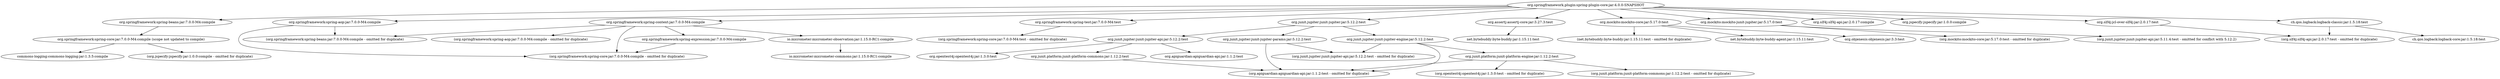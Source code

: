digraph core {
	"org.springframework.plugin:spring-plugin-core:jar:4.0.0-SNAPSHOT" -> "org.springframework:spring-beans:jar:7.0.0-M4:compile" ; 
	"org.springframework.plugin:spring-plugin-core:jar:4.0.0-SNAPSHOT" -> "org.springframework:spring-context:jar:7.0.0-M4:compile" ; 
	"org.springframework.plugin:spring-plugin-core:jar:4.0.0-SNAPSHOT" -> "org.springframework:spring-aop:jar:7.0.0-M4:compile" ; 
	"org.springframework.plugin:spring-plugin-core:jar:4.0.0-SNAPSHOT" -> "org.springframework:spring-test:jar:7.0.0-M4:test" ; 
	"org.springframework.plugin:spring-plugin-core:jar:4.0.0-SNAPSHOT" -> "org.junit.jupiter:junit-jupiter:jar:5.12.2:test" ; 
	"org.springframework.plugin:spring-plugin-core:jar:4.0.0-SNAPSHOT" -> "org.assertj:assertj-core:jar:3.27.3:test" ; 
	"org.springframework.plugin:spring-plugin-core:jar:4.0.0-SNAPSHOT" -> "org.mockito:mockito-core:jar:5.17.0:test" ; 
	"org.springframework.plugin:spring-plugin-core:jar:4.0.0-SNAPSHOT" -> "org.mockito:mockito-junit-jupiter:jar:5.17.0:test" ; 
	"org.springframework.plugin:spring-plugin-core:jar:4.0.0-SNAPSHOT" -> "org.slf4j:slf4j-api:jar:2.0.17:compile" ; 
	"org.springframework.plugin:spring-plugin-core:jar:4.0.0-SNAPSHOT" -> "org.jspecify:jspecify:jar:1.0.0:compile" ; 
	"org.springframework.plugin:spring-plugin-core:jar:4.0.0-SNAPSHOT" -> "org.slf4j:jcl-over-slf4j:jar:2.0.17:test" ; 
	"org.springframework.plugin:spring-plugin-core:jar:4.0.0-SNAPSHOT" -> "ch.qos.logback:logback-classic:jar:1.5.18:test" ; 
	"org.springframework:spring-beans:jar:7.0.0-M4:compile" -> "org.springframework:spring-core:jar:7.0.0-M4:compile (scope not updated to compile)" ; 
	"org.springframework:spring-core:jar:7.0.0-M4:compile (scope not updated to compile)" -> "commons-logging:commons-logging:jar:1.3.5:compile" ; 
	"org.springframework:spring-core:jar:7.0.0-M4:compile (scope not updated to compile)" -> "(org.jspecify:jspecify:jar:1.0.0:compile - omitted for duplicate)" ; 
	"org.springframework:spring-context:jar:7.0.0-M4:compile" -> "(org.springframework:spring-aop:jar:7.0.0-M4:compile - omitted for duplicate)" ; 
	"org.springframework:spring-context:jar:7.0.0-M4:compile" -> "(org.springframework:spring-beans:jar:7.0.0-M4:compile - omitted for duplicate)" ; 
	"org.springframework:spring-context:jar:7.0.0-M4:compile" -> "(org.springframework:spring-core:jar:7.0.0-M4:compile - omitted for duplicate)" ; 
	"org.springframework:spring-context:jar:7.0.0-M4:compile" -> "org.springframework:spring-expression:jar:7.0.0-M4:compile" ; 
	"org.springframework:spring-context:jar:7.0.0-M4:compile" -> "io.micrometer:micrometer-observation:jar:1.15.0-RC1:compile" ; 
	"org.springframework:spring-expression:jar:7.0.0-M4:compile" -> "(org.springframework:spring-core:jar:7.0.0-M4:compile - omitted for duplicate)" ; 
	"io.micrometer:micrometer-observation:jar:1.15.0-RC1:compile" -> "io.micrometer:micrometer-commons:jar:1.15.0-RC1:compile" ; 
	"org.springframework:spring-aop:jar:7.0.0-M4:compile" -> "(org.springframework:spring-beans:jar:7.0.0-M4:compile - omitted for duplicate)" ; 
	"org.springframework:spring-aop:jar:7.0.0-M4:compile" -> "(org.springframework:spring-core:jar:7.0.0-M4:compile - omitted for duplicate)" ; 
	"org.springframework:spring-test:jar:7.0.0-M4:test" -> "(org.springframework:spring-core:jar:7.0.0-M4:test - omitted for duplicate)" ; 
	"org.junit.jupiter:junit-jupiter:jar:5.12.2:test" -> "org.junit.jupiter:junit-jupiter-api:jar:5.12.2:test" ; 
	"org.junit.jupiter:junit-jupiter:jar:5.12.2:test" -> "org.junit.jupiter:junit-jupiter-params:jar:5.12.2:test" ; 
	"org.junit.jupiter:junit-jupiter:jar:5.12.2:test" -> "org.junit.jupiter:junit-jupiter-engine:jar:5.12.2:test" ; 
	"org.junit.jupiter:junit-jupiter-api:jar:5.12.2:test" -> "org.opentest4j:opentest4j:jar:1.3.0:test" ; 
	"org.junit.jupiter:junit-jupiter-api:jar:5.12.2:test" -> "org.junit.platform:junit-platform-commons:jar:1.12.2:test" ; 
	"org.junit.jupiter:junit-jupiter-api:jar:5.12.2:test" -> "org.apiguardian:apiguardian-api:jar:1.1.2:test" ; 
	"org.junit.platform:junit-platform-commons:jar:1.12.2:test" -> "(org.apiguardian:apiguardian-api:jar:1.1.2:test - omitted for duplicate)" ; 
	"org.junit.jupiter:junit-jupiter-params:jar:5.12.2:test" -> "(org.junit.jupiter:junit-jupiter-api:jar:5.12.2:test - omitted for duplicate)" ; 
	"org.junit.jupiter:junit-jupiter-params:jar:5.12.2:test" -> "(org.apiguardian:apiguardian-api:jar:1.1.2:test - omitted for duplicate)" ; 
	"org.junit.jupiter:junit-jupiter-engine:jar:5.12.2:test" -> "org.junit.platform:junit-platform-engine:jar:1.12.2:test" ; 
	"org.junit.jupiter:junit-jupiter-engine:jar:5.12.2:test" -> "(org.junit.jupiter:junit-jupiter-api:jar:5.12.2:test - omitted for duplicate)" ; 
	"org.junit.jupiter:junit-jupiter-engine:jar:5.12.2:test" -> "(org.apiguardian:apiguardian-api:jar:1.1.2:test - omitted for duplicate)" ; 
	"org.junit.platform:junit-platform-engine:jar:1.12.2:test" -> "(org.opentest4j:opentest4j:jar:1.3.0:test - omitted for duplicate)" ; 
	"org.junit.platform:junit-platform-engine:jar:1.12.2:test" -> "(org.junit.platform:junit-platform-commons:jar:1.12.2:test - omitted for duplicate)" ; 
	"org.junit.platform:junit-platform-engine:jar:1.12.2:test" -> "(org.apiguardian:apiguardian-api:jar:1.1.2:test - omitted for duplicate)" ; 
	"org.assertj:assertj-core:jar:3.27.3:test" -> "net.bytebuddy:byte-buddy:jar:1.15.11:test" ; 
	"org.mockito:mockito-core:jar:5.17.0:test" -> "(net.bytebuddy:byte-buddy:jar:1.15.11:test - omitted for duplicate)" ; 
	"org.mockito:mockito-core:jar:5.17.0:test" -> "net.bytebuddy:byte-buddy-agent:jar:1.15.11:test" ; 
	"org.mockito:mockito-core:jar:5.17.0:test" -> "org.objenesis:objenesis:jar:3.3:test" ; 
	"org.mockito:mockito-junit-jupiter:jar:5.17.0:test" -> "(org.mockito:mockito-core:jar:5.17.0:test - omitted for duplicate)" ; 
	"org.mockito:mockito-junit-jupiter:jar:5.17.0:test" -> "(org.junit.jupiter:junit-jupiter-api:jar:5.11.4:test - omitted for conflict with 5.12.2)" ; 
	"org.slf4j:jcl-over-slf4j:jar:2.0.17:test" -> "(org.slf4j:slf4j-api:jar:2.0.17:test - omitted for duplicate)" ; 
	"ch.qos.logback:logback-classic:jar:1.5.18:test" -> "ch.qos.logback:logback-core:jar:1.5.18:test" ; 
	"ch.qos.logback:logback-classic:jar:1.5.18:test" -> "(org.slf4j:slf4j-api:jar:2.0.17:test - omitted for duplicate)" ; 
}
